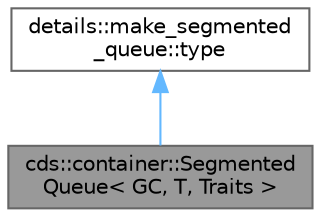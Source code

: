 digraph "cds::container::SegmentedQueue&lt; GC, T, Traits &gt;"
{
 // LATEX_PDF_SIZE
  bgcolor="transparent";
  edge [fontname=Helvetica,fontsize=10,labelfontname=Helvetica,labelfontsize=10];
  node [fontname=Helvetica,fontsize=10,shape=box,height=0.2,width=0.4];
  Node1 [id="Node000001",label="cds::container::Segmented\lQueue\< GC, T, Traits \>",height=0.2,width=0.4,color="gray40", fillcolor="grey60", style="filled", fontcolor="black",tooltip="Segmented queue"];
  Node2 -> Node1 [id="edge1_Node000001_Node000002",dir="back",color="steelblue1",style="solid",tooltip=" "];
  Node2 [id="Node000002",label="details::make_segmented\l_queue::type",height=0.2,width=0.4,color="gray40", fillcolor="white", style="filled",tooltip=" "];
}
